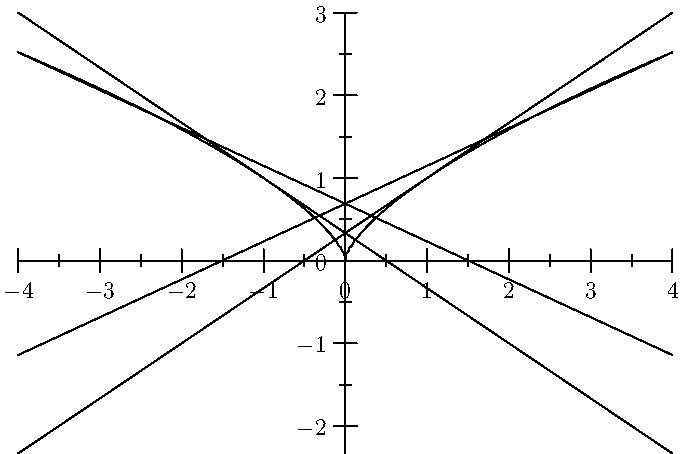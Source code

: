 size(12cm,8cm,IgnoreAspect);
import contour;
import graph;
xaxis(Ticks);
yaxis(Ticks);

real f(real x, real y) {return x^2-y^3;}
draw(contour(f,(-4,0),(4,8),new real[] {0}));

draw((-4,-2.33)--(4,3));
draw((4,-2.33)--(-4,3));
draw((-4,-1.14)--(4, 2.52));
draw((4,-1.14)--(-4, 2.52));
